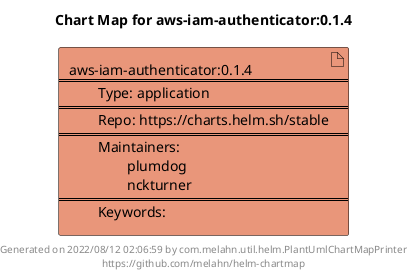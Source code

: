 @startuml
skinparam linetype ortho
skinparam backgroundColor white
skinparam usecaseBorderColor black
skinparam usecaseArrowColor LightSlateGray
skinparam artifactBorderColor black
skinparam artifactArrowColor LightSlateGray

title Chart Map for aws-iam-authenticator:0.1.4

'There is one referenced Helm Chart
artifact "aws-iam-authenticator:0.1.4\n====\n\tType: application\n====\n\tRepo: https://charts.helm.sh/stable\n====\n\tMaintainers: \n\t\tplumdog\n\t\tnckturner\n====\n\tKeywords: " as aws_iam_authenticator_0_1_4 #DarkSalmon

'There are 0 referenced Docker Images

'Chart Dependencies

center footer Generated on 2022/08/12 02:06:59 by com.melahn.util.helm.PlantUmlChartMapPrinter\nhttps://github.com/melahn/helm-chartmap
@enduml
